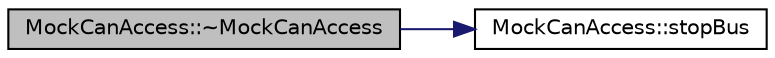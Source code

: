 digraph "MockCanAccess::~MockCanAccess"
{
 // LATEX_PDF_SIZE
  edge [fontname="Helvetica",fontsize="10",labelfontname="Helvetica",labelfontsize="10"];
  node [fontname="Helvetica",fontsize="10",shape=record];
  rankdir="LR";
  Node1 [label="MockCanAccess::~MockCanAccess",height=0.2,width=0.4,color="black", fillcolor="grey75", style="filled", fontcolor="black",tooltip=" "];
  Node1 -> Node2 [color="midnightblue",fontsize="10",style="solid"];
  Node2 [label="MockCanAccess::stopBus",height=0.2,width=0.4,color="black", fillcolor="white", style="filled",URL="$classMockCanAccess.html#ae9738cfb2774d75ead6dda2bd47922b9",tooltip=" "];
}
